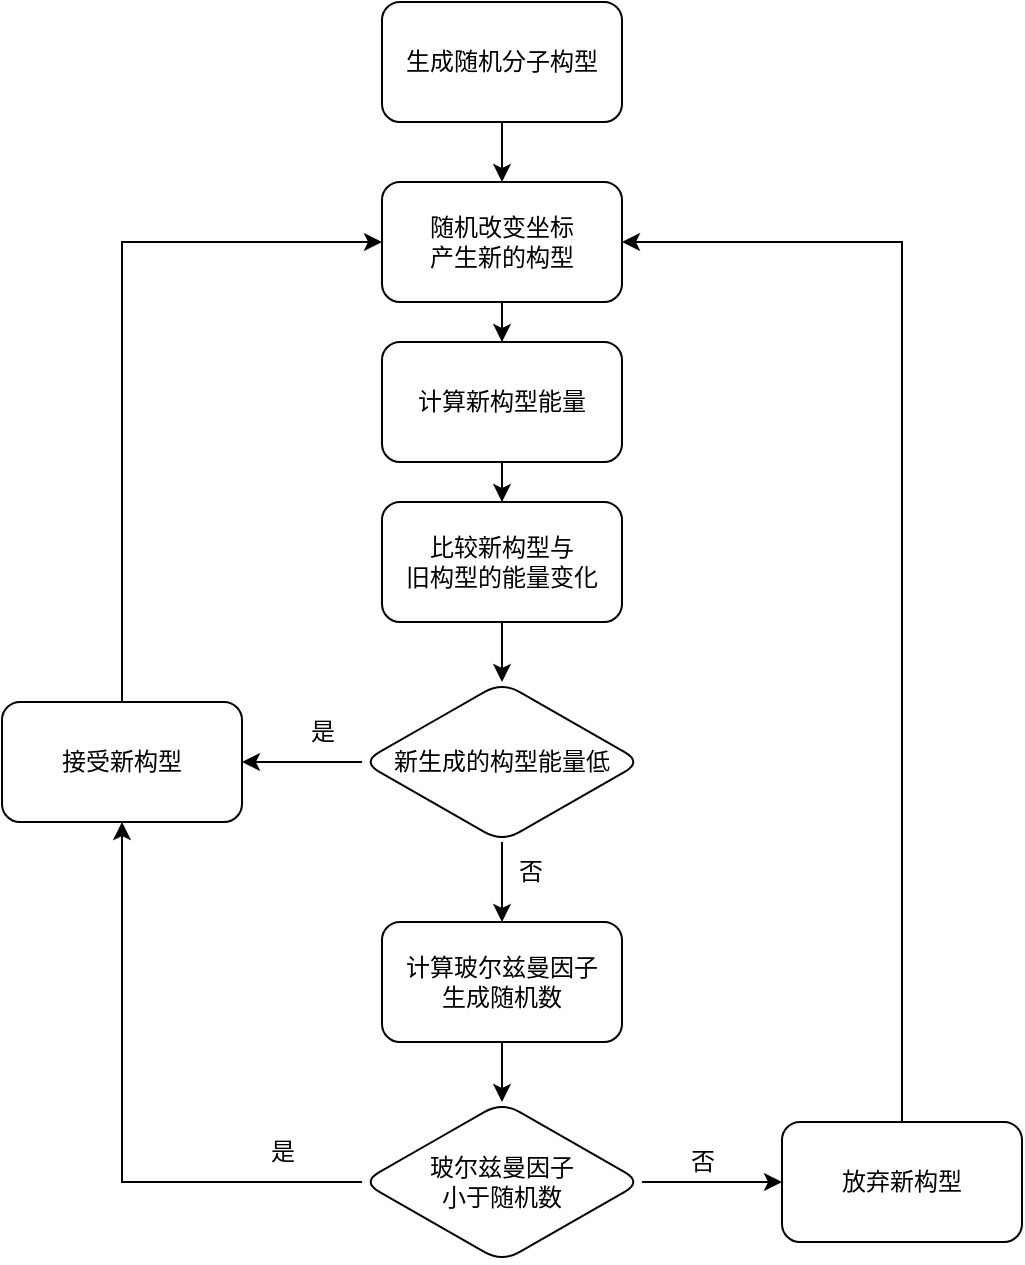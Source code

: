 <mxfile version="20.0.3" type="github">
  <diagram id="YZ3xRYDXwZL4NXvIGYeZ" name="Page-1">
    <mxGraphModel dx="1422" dy="790" grid="1" gridSize="10" guides="1" tooltips="1" connect="1" arrows="1" fold="1" page="1" pageScale="1" pageWidth="827" pageHeight="1169" math="0" shadow="0">
      <root>
        <mxCell id="0" />
        <mxCell id="1" parent="0" />
        <mxCell id="5GykpBqM6NqBCuTMOYbl-3" value="" style="edgeStyle=orthogonalEdgeStyle;rounded=0;orthogonalLoop=1;jettySize=auto;html=1;" edge="1" parent="1" source="5GykpBqM6NqBCuTMOYbl-1" target="5GykpBqM6NqBCuTMOYbl-2">
          <mxGeometry relative="1" as="geometry" />
        </mxCell>
        <mxCell id="5GykpBqM6NqBCuTMOYbl-1" value="生成随机分子构型" style="rounded=1;whiteSpace=wrap;html=1;" vertex="1" parent="1">
          <mxGeometry x="340" y="50" width="120" height="60" as="geometry" />
        </mxCell>
        <mxCell id="5GykpBqM6NqBCuTMOYbl-5" value="" style="edgeStyle=orthogonalEdgeStyle;rounded=0;orthogonalLoop=1;jettySize=auto;html=1;" edge="1" parent="1" source="5GykpBqM6NqBCuTMOYbl-2" target="5GykpBqM6NqBCuTMOYbl-4">
          <mxGeometry relative="1" as="geometry" />
        </mxCell>
        <mxCell id="5GykpBqM6NqBCuTMOYbl-2" value="&lt;div&gt;随机改变坐标&lt;/div&gt;&lt;div&gt;产生新的构型&lt;br&gt;&lt;/div&gt;" style="whiteSpace=wrap;html=1;rounded=1;" vertex="1" parent="1">
          <mxGeometry x="340" y="140" width="120" height="60" as="geometry" />
        </mxCell>
        <mxCell id="5GykpBqM6NqBCuTMOYbl-7" value="" style="edgeStyle=orthogonalEdgeStyle;rounded=0;orthogonalLoop=1;jettySize=auto;html=1;" edge="1" parent="1" source="5GykpBqM6NqBCuTMOYbl-4" target="5GykpBqM6NqBCuTMOYbl-6">
          <mxGeometry relative="1" as="geometry" />
        </mxCell>
        <mxCell id="5GykpBqM6NqBCuTMOYbl-4" value="计算新构型能量" style="whiteSpace=wrap;html=1;rounded=1;" vertex="1" parent="1">
          <mxGeometry x="340" y="220" width="120" height="60" as="geometry" />
        </mxCell>
        <mxCell id="5GykpBqM6NqBCuTMOYbl-9" value="" style="edgeStyle=orthogonalEdgeStyle;rounded=0;orthogonalLoop=1;jettySize=auto;html=1;" edge="1" parent="1" source="5GykpBqM6NqBCuTMOYbl-6" target="5GykpBqM6NqBCuTMOYbl-8">
          <mxGeometry relative="1" as="geometry" />
        </mxCell>
        <mxCell id="5GykpBqM6NqBCuTMOYbl-6" value="&lt;div&gt;比较新构型与&lt;/div&gt;&lt;div&gt;旧构型的能量变化&lt;/div&gt;" style="whiteSpace=wrap;html=1;rounded=1;" vertex="1" parent="1">
          <mxGeometry x="340" y="300" width="120" height="60" as="geometry" />
        </mxCell>
        <mxCell id="5GykpBqM6NqBCuTMOYbl-11" value="" style="edgeStyle=orthogonalEdgeStyle;rounded=0;orthogonalLoop=1;jettySize=auto;html=1;" edge="1" parent="1" source="5GykpBqM6NqBCuTMOYbl-8" target="5GykpBqM6NqBCuTMOYbl-10">
          <mxGeometry relative="1" as="geometry" />
        </mxCell>
        <mxCell id="5GykpBqM6NqBCuTMOYbl-14" value="" style="edgeStyle=orthogonalEdgeStyle;rounded=0;orthogonalLoop=1;jettySize=auto;html=1;" edge="1" parent="1" source="5GykpBqM6NqBCuTMOYbl-8" target="5GykpBqM6NqBCuTMOYbl-13">
          <mxGeometry relative="1" as="geometry" />
        </mxCell>
        <mxCell id="5GykpBqM6NqBCuTMOYbl-8" value="新生成的构型能量低" style="rhombus;whiteSpace=wrap;html=1;rounded=1;" vertex="1" parent="1">
          <mxGeometry x="330" y="390" width="140" height="80" as="geometry" />
        </mxCell>
        <mxCell id="5GykpBqM6NqBCuTMOYbl-15" style="edgeStyle=orthogonalEdgeStyle;rounded=0;orthogonalLoop=1;jettySize=auto;html=1;exitX=0.5;exitY=0;exitDx=0;exitDy=0;entryX=0;entryY=0.5;entryDx=0;entryDy=0;" edge="1" parent="1" source="5GykpBqM6NqBCuTMOYbl-10" target="5GykpBqM6NqBCuTMOYbl-2">
          <mxGeometry relative="1" as="geometry">
            <mxPoint x="400" y="110" as="targetPoint" />
            <Array as="points">
              <mxPoint x="210" y="170" />
            </Array>
          </mxGeometry>
        </mxCell>
        <mxCell id="5GykpBqM6NqBCuTMOYbl-10" value="接受新构型" style="whiteSpace=wrap;html=1;rounded=1;" vertex="1" parent="1">
          <mxGeometry x="150" y="400" width="120" height="60" as="geometry" />
        </mxCell>
        <mxCell id="5GykpBqM6NqBCuTMOYbl-12" value="是" style="text;html=1;align=center;verticalAlign=middle;resizable=0;points=[];autosize=1;strokeColor=none;fillColor=none;" vertex="1" parent="1">
          <mxGeometry x="290" y="400" width="40" height="30" as="geometry" />
        </mxCell>
        <mxCell id="5GykpBqM6NqBCuTMOYbl-18" value="" style="edgeStyle=orthogonalEdgeStyle;rounded=0;orthogonalLoop=1;jettySize=auto;html=1;" edge="1" parent="1" source="5GykpBqM6NqBCuTMOYbl-13" target="5GykpBqM6NqBCuTMOYbl-17">
          <mxGeometry relative="1" as="geometry" />
        </mxCell>
        <mxCell id="5GykpBqM6NqBCuTMOYbl-13" value="&lt;div&gt;计算玻尔兹曼因子&lt;/div&gt;&lt;div&gt;生成随机数&lt;br&gt;&lt;/div&gt;" style="whiteSpace=wrap;html=1;rounded=1;" vertex="1" parent="1">
          <mxGeometry x="340" y="510" width="120" height="60" as="geometry" />
        </mxCell>
        <mxCell id="5GykpBqM6NqBCuTMOYbl-16" value="否" style="text;html=1;align=center;verticalAlign=middle;resizable=0;points=[];autosize=1;strokeColor=none;fillColor=none;" vertex="1" parent="1">
          <mxGeometry x="394" y="470" width="40" height="30" as="geometry" />
        </mxCell>
        <mxCell id="5GykpBqM6NqBCuTMOYbl-19" style="edgeStyle=orthogonalEdgeStyle;rounded=0;orthogonalLoop=1;jettySize=auto;html=1;exitX=0;exitY=0.5;exitDx=0;exitDy=0;entryX=0.5;entryY=1;entryDx=0;entryDy=0;" edge="1" parent="1" source="5GykpBqM6NqBCuTMOYbl-17" target="5GykpBqM6NqBCuTMOYbl-10">
          <mxGeometry relative="1" as="geometry" />
        </mxCell>
        <mxCell id="5GykpBqM6NqBCuTMOYbl-22" value="" style="edgeStyle=orthogonalEdgeStyle;rounded=0;orthogonalLoop=1;jettySize=auto;html=1;" edge="1" parent="1" source="5GykpBqM6NqBCuTMOYbl-17" target="5GykpBqM6NqBCuTMOYbl-21">
          <mxGeometry relative="1" as="geometry" />
        </mxCell>
        <mxCell id="5GykpBqM6NqBCuTMOYbl-17" value="&lt;div&gt;玻尔兹曼因子&lt;/div&gt;&lt;div&gt;小于随机数&lt;br&gt;&lt;/div&gt;" style="rhombus;whiteSpace=wrap;html=1;rounded=1;" vertex="1" parent="1">
          <mxGeometry x="330" y="600" width="140" height="80" as="geometry" />
        </mxCell>
        <mxCell id="5GykpBqM6NqBCuTMOYbl-20" value="是" style="text;html=1;align=center;verticalAlign=middle;resizable=0;points=[];autosize=1;strokeColor=none;fillColor=none;" vertex="1" parent="1">
          <mxGeometry x="270" y="610" width="40" height="30" as="geometry" />
        </mxCell>
        <mxCell id="5GykpBqM6NqBCuTMOYbl-25" style="edgeStyle=orthogonalEdgeStyle;rounded=0;orthogonalLoop=1;jettySize=auto;html=1;exitX=0.5;exitY=0;exitDx=0;exitDy=0;entryX=1;entryY=0.5;entryDx=0;entryDy=0;" edge="1" parent="1" source="5GykpBqM6NqBCuTMOYbl-21" target="5GykpBqM6NqBCuTMOYbl-2">
          <mxGeometry relative="1" as="geometry" />
        </mxCell>
        <mxCell id="5GykpBqM6NqBCuTMOYbl-21" value="放弃新构型" style="whiteSpace=wrap;html=1;rounded=1;" vertex="1" parent="1">
          <mxGeometry x="540" y="610" width="120" height="60" as="geometry" />
        </mxCell>
        <mxCell id="5GykpBqM6NqBCuTMOYbl-26" value="否" style="text;html=1;align=center;verticalAlign=middle;resizable=0;points=[];autosize=1;strokeColor=none;fillColor=none;" vertex="1" parent="1">
          <mxGeometry x="480" y="615" width="40" height="30" as="geometry" />
        </mxCell>
      </root>
    </mxGraphModel>
  </diagram>
</mxfile>
